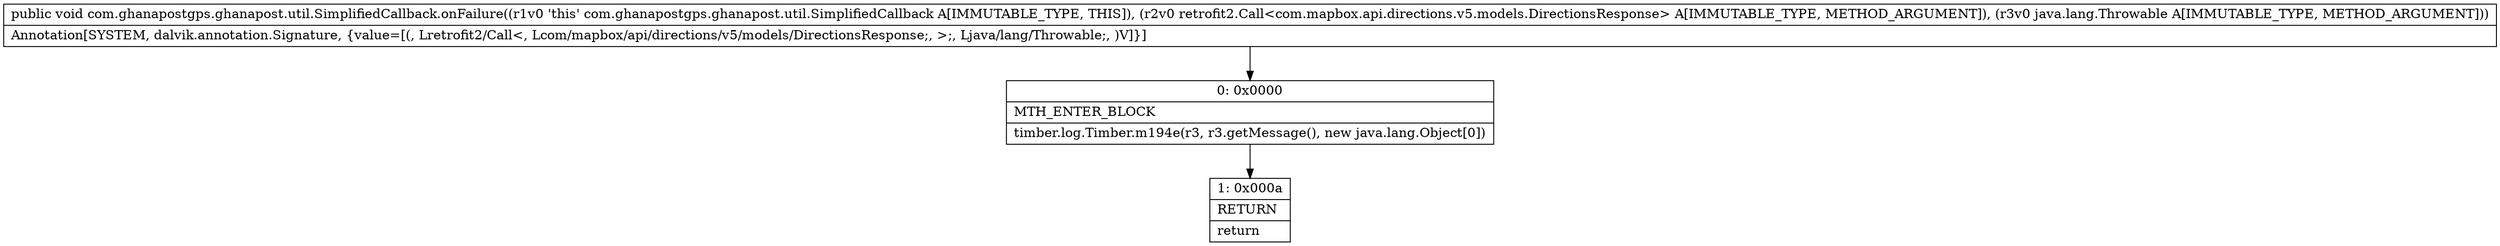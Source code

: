 digraph "CFG forcom.ghanapostgps.ghanapost.util.SimplifiedCallback.onFailure(Lretrofit2\/Call;Ljava\/lang\/Throwable;)V" {
Node_0 [shape=record,label="{0\:\ 0x0000|MTH_ENTER_BLOCK\l|timber.log.Timber.m194e(r3, r3.getMessage(), new java.lang.Object[0])\l}"];
Node_1 [shape=record,label="{1\:\ 0x000a|RETURN\l|return\l}"];
MethodNode[shape=record,label="{public void com.ghanapostgps.ghanapost.util.SimplifiedCallback.onFailure((r1v0 'this' com.ghanapostgps.ghanapost.util.SimplifiedCallback A[IMMUTABLE_TYPE, THIS]), (r2v0 retrofit2.Call\<com.mapbox.api.directions.v5.models.DirectionsResponse\> A[IMMUTABLE_TYPE, METHOD_ARGUMENT]), (r3v0 java.lang.Throwable A[IMMUTABLE_TYPE, METHOD_ARGUMENT]))  | Annotation[SYSTEM, dalvik.annotation.Signature, \{value=[(, Lretrofit2\/Call\<, Lcom\/mapbox\/api\/directions\/v5\/models\/DirectionsResponse;, \>;, Ljava\/lang\/Throwable;, )V]\}]\l}"];
MethodNode -> Node_0;
Node_0 -> Node_1;
}

